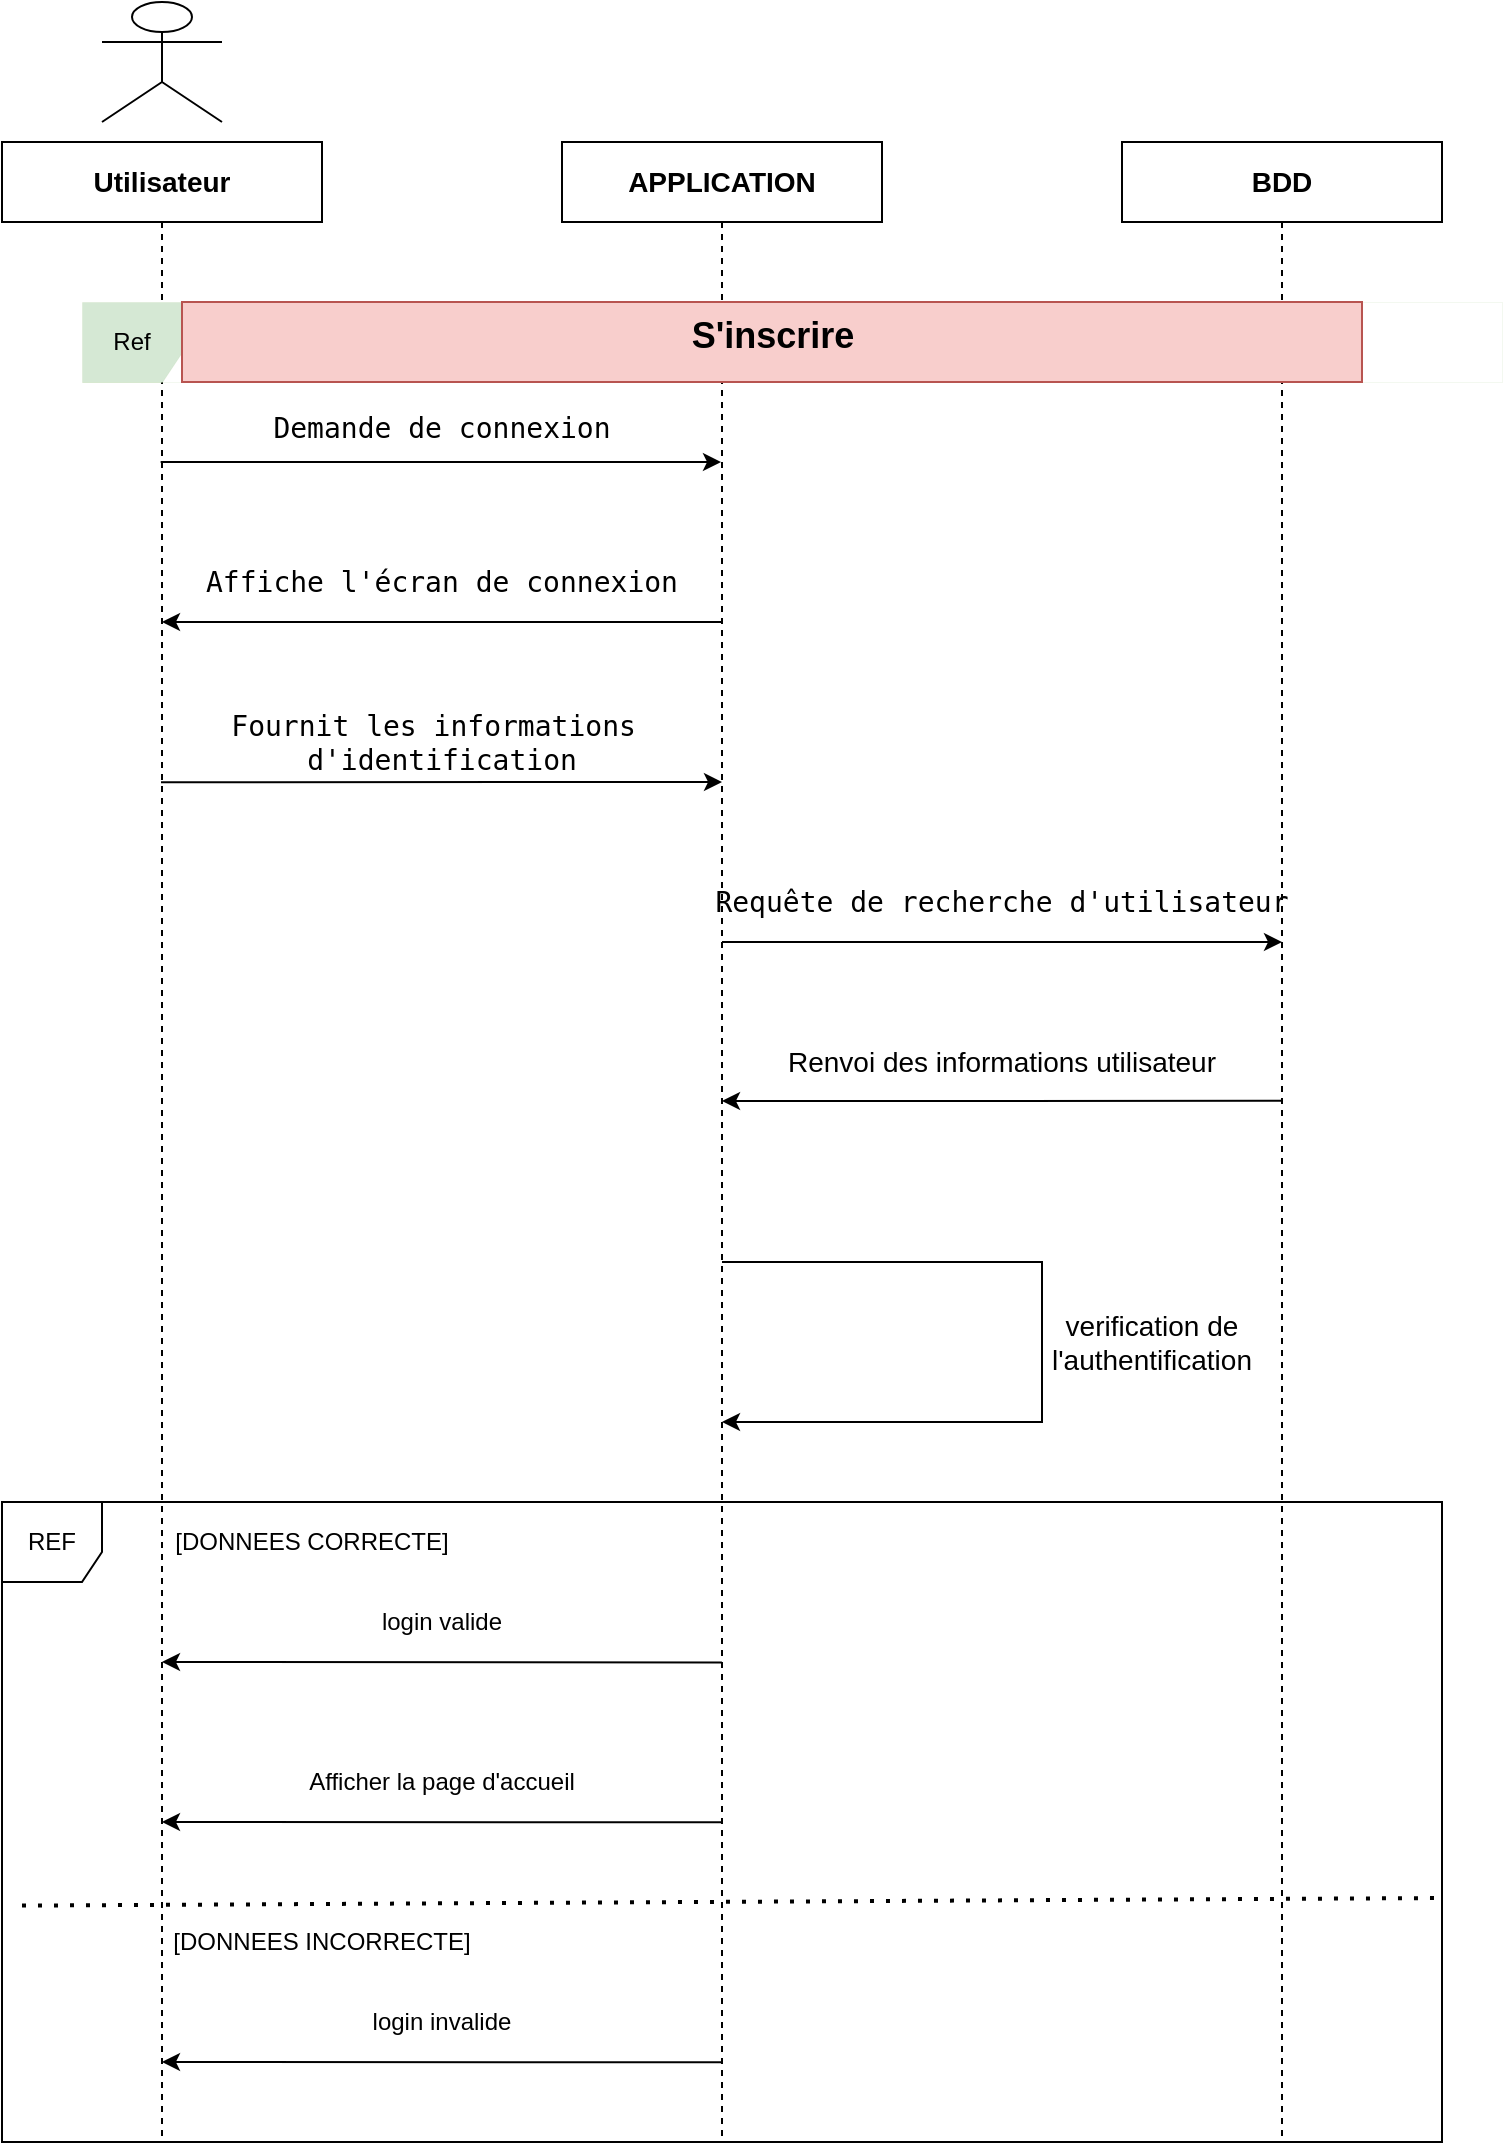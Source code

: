 <mxfile version="24.1.0" type="github">
  <diagram name="Page-1" id="j8Do_PMkOM-cNPbMsA3i">
    <mxGraphModel dx="1664" dy="938" grid="1" gridSize="10" guides="1" tooltips="1" connect="1" arrows="1" fold="1" page="1" pageScale="1" pageWidth="850" pageHeight="1100" math="0" shadow="0">
      <root>
        <mxCell id="0" />
        <mxCell id="1" parent="0" />
        <mxCell id="UNh0rHda73pBtn_PzT1t-31" style="edgeStyle=elbowEdgeStyle;rounded=0;orthogonalLoop=1;jettySize=auto;html=1;elbow=vertical;curved=0;" parent="1" source="UNh0rHda73pBtn_PzT1t-1" edge="1">
          <mxGeometry relative="1" as="geometry">
            <mxPoint x="120" y="929.849" as="targetPoint" />
          </mxGeometry>
        </mxCell>
        <mxCell id="UNh0rHda73pBtn_PzT1t-32" style="edgeStyle=elbowEdgeStyle;rounded=0;orthogonalLoop=1;jettySize=auto;html=1;elbow=vertical;curved=0;" parent="1" edge="1">
          <mxGeometry relative="1" as="geometry">
            <mxPoint x="119.324" y="560.001" as="sourcePoint" />
            <mxPoint x="399.5" y="560.001" as="targetPoint" />
          </mxGeometry>
        </mxCell>
        <mxCell id="UNh0rHda73pBtn_PzT1t-1" value="&lt;font style=&quot;font-size: 14px;&quot;&gt;&lt;b&gt;Utilisateur&lt;/b&gt;&lt;/font&gt;" style="shape=umlLifeline;perimeter=lifelinePerimeter;whiteSpace=wrap;html=1;container=1;dropTarget=0;collapsible=0;recursiveResize=0;outlineConnect=0;portConstraint=eastwest;newEdgeStyle={&quot;edgeStyle&quot;:&quot;elbowEdgeStyle&quot;,&quot;elbow&quot;:&quot;vertical&quot;,&quot;curved&quot;:0,&quot;rounded&quot;:0};size=40;" parent="1" vertex="1">
          <mxGeometry x="40" y="400" width="160" height="1000" as="geometry" />
        </mxCell>
        <mxCell id="UNh0rHda73pBtn_PzT1t-29" style="edgeStyle=elbowEdgeStyle;rounded=0;orthogonalLoop=1;jettySize=auto;html=1;elbow=vertical;curved=0;" parent="1" edge="1">
          <mxGeometry relative="1" as="geometry">
            <mxPoint x="680.18" y="879.412" as="sourcePoint" />
            <mxPoint x="400.004" y="879.412" as="targetPoint" />
          </mxGeometry>
        </mxCell>
        <mxCell id="UNh0rHda73pBtn_PzT1t-2" value="&lt;font style=&quot;font-size: 14px;&quot;&gt;&lt;b&gt;BDD&lt;/b&gt;&lt;/font&gt;" style="shape=umlLifeline;perimeter=lifelinePerimeter;whiteSpace=wrap;html=1;container=1;dropTarget=0;collapsible=0;recursiveResize=0;outlineConnect=0;portConstraint=eastwest;newEdgeStyle={&quot;edgeStyle&quot;:&quot;elbowEdgeStyle&quot;,&quot;elbow&quot;:&quot;vertical&quot;,&quot;curved&quot;:0,&quot;rounded&quot;:0};" parent="1" vertex="1">
          <mxGeometry x="600" y="400" width="160" height="1000" as="geometry" />
        </mxCell>
        <mxCell id="UNh0rHda73pBtn_PzT1t-10" style="edgeStyle=elbowEdgeStyle;rounded=0;orthogonalLoop=1;jettySize=auto;html=1;elbow=vertical;curved=0;" parent="1" edge="1">
          <mxGeometry relative="1" as="geometry">
            <mxPoint x="400" y="640" as="sourcePoint" />
            <mxPoint x="120" y="640" as="targetPoint" />
            <Array as="points">
              <mxPoint x="250.5" y="640" />
              <mxPoint x="270.5" y="630" />
            </Array>
          </mxGeometry>
        </mxCell>
        <mxCell id="UNh0rHda73pBtn_PzT1t-13" style="edgeStyle=elbowEdgeStyle;rounded=0;orthogonalLoop=1;jettySize=auto;html=1;elbow=vertical;curved=0;" parent="1" edge="1">
          <mxGeometry relative="1" as="geometry">
            <mxPoint x="400" y="800" as="sourcePoint" />
            <mxPoint x="680" y="800" as="targetPoint" />
          </mxGeometry>
        </mxCell>
        <mxCell id="UNh0rHda73pBtn_PzT1t-4" value="&lt;font style=&quot;font-size: 14px;&quot;&gt;&lt;b&gt;APPLICATION&lt;/b&gt;&lt;/font&gt;" style="shape=umlLifeline;perimeter=lifelinePerimeter;whiteSpace=wrap;html=1;container=1;dropTarget=0;collapsible=0;recursiveResize=0;outlineConnect=0;portConstraint=eastwest;newEdgeStyle={&quot;edgeStyle&quot;:&quot;elbowEdgeStyle&quot;,&quot;elbow&quot;:&quot;vertical&quot;,&quot;curved&quot;:0,&quot;rounded&quot;:0};size=40;" parent="1" vertex="1">
          <mxGeometry x="320" y="400" width="160" height="1000" as="geometry" />
        </mxCell>
        <mxCell id="UNh0rHda73pBtn_PzT1t-5" value="" style="shape=umlActor;verticalLabelPosition=bottom;verticalAlign=top;html=1;" parent="1" vertex="1">
          <mxGeometry x="90" y="330" width="60" height="60" as="geometry" />
        </mxCell>
        <mxCell id="UNh0rHda73pBtn_PzT1t-11" style="edgeStyle=elbowEdgeStyle;rounded=0;orthogonalLoop=1;jettySize=auto;html=1;elbow=vertical;curved=0;" parent="1" edge="1">
          <mxGeometry relative="1" as="geometry">
            <mxPoint x="119.5" y="720.12" as="sourcePoint" />
            <mxPoint x="400" y="720.12" as="targetPoint" />
          </mxGeometry>
        </mxCell>
        <mxCell id="UNh0rHda73pBtn_PzT1t-14" value="Ref" style="shape=umlFrame;whiteSpace=wrap;html=1;pointerEvents=0;recursiveResize=0;container=1;collapsible=0;width=50;fillColor=#d5e8d4;strokeColor=#82b366;swimlaneFillColor=none;height=40;strokeWidth=0;" parent="1" vertex="1">
          <mxGeometry x="80" y="480" width="710" height="40" as="geometry" />
        </mxCell>
        <mxCell id="UNh0rHda73pBtn_PzT1t-15" value="&lt;div&gt;&lt;span style=&quot;background-color: initial;&quot;&gt;&lt;b&gt;&lt;font style=&quot;font-size: 18px;&quot;&gt;S&#39;inscrire&lt;/font&gt;&lt;/b&gt;&lt;/span&gt;&lt;br&gt;&lt;/div&gt;" style="text;align=center;html=1;fillColor=#f8cecc;strokeColor=#b85450;" parent="UNh0rHda73pBtn_PzT1t-14" vertex="1">
          <mxGeometry width="590" height="40" relative="1" as="geometry">
            <mxPoint x="50" as="offset" />
          </mxGeometry>
        </mxCell>
        <mxCell id="HF9aoYT0FJdv7AObRzdN-2" value="&lt;span style=&quot;font-family: &amp;quot;Söhne Mono&amp;quot;, Monaco, &amp;quot;Andale Mono&amp;quot;, &amp;quot;Ubuntu Mono&amp;quot;, monospace; font-size: 14px; text-align: left; white-space: pre; background-color: rgb(255, 255, 255);&quot;&gt;&lt;font color=&quot;#000000&quot;&gt;Demande de connexion&lt;/font&gt;&lt;/span&gt;" style="text;strokeColor=none;align=center;fillColor=none;html=1;verticalAlign=middle;whiteSpace=wrap;rounded=0;fontColor=#ffffff;" vertex="1" parent="1">
          <mxGeometry x="120" y="520" width="280" height="45" as="geometry" />
        </mxCell>
        <mxCell id="HF9aoYT0FJdv7AObRzdN-3" value="&lt;span style=&quot;font-family: &amp;quot;Söhne Mono&amp;quot;, Monaco, &amp;quot;Andale Mono&amp;quot;, &amp;quot;Ubuntu Mono&amp;quot;, monospace; font-size: 14px; text-align: left; white-space: pre; background-color: rgb(255, 255, 255);&quot;&gt;Affiche l&#39;écran de connexion&lt;/span&gt;" style="text;strokeColor=none;align=center;fillColor=none;html=1;verticalAlign=middle;whiteSpace=wrap;rounded=0;" vertex="1" parent="1">
          <mxGeometry x="120" y="600" width="280" height="40" as="geometry" />
        </mxCell>
        <mxCell id="HF9aoYT0FJdv7AObRzdN-5" value="&lt;font style=&quot;font-size: 14px;&quot;&gt;&lt;span style=&quot;font-family: &amp;quot;Söhne Mono&amp;quot;, Monaco, &amp;quot;Andale Mono&amp;quot;, &amp;quot;Ubuntu Mono&amp;quot;, monospace; text-align: left; white-space: pre;&quot;&gt;Fournit les informations &lt;/span&gt;&lt;/font&gt;&lt;div style=&quot;font-size: 14px;&quot;&gt;&lt;font style=&quot;font-size: 14px;&quot;&gt;&lt;span style=&quot;font-family: &amp;quot;Söhne Mono&amp;quot;, Monaco, &amp;quot;Andale Mono&amp;quot;, &amp;quot;Ubuntu Mono&amp;quot;, monospace; text-align: left; white-space: pre;&quot;&gt;d&lt;/span&gt;&lt;span style=&quot;border: 0px solid rgb(227, 227, 227); box-sizing: border-box; --tw-border-spacing-x: 0; --tw-border-spacing-y: 0; --tw-translate-x: 0; --tw-translate-y: 0; --tw-rotate: 0; --tw-skew-x: 0; --tw-skew-y: 0; --tw-scale-x: 1; --tw-scale-y: 1; --tw-pan-x: ; --tw-pan-y: ; --tw-pinch-zoom: ; --tw-scroll-snap-strictness: proximity; --tw-gradient-from-position: ; --tw-gradient-via-position: ; --tw-gradient-to-position: ; --tw-ordinal: ; --tw-slashed-zero: ; --tw-numeric-figure: ; --tw-numeric-spacing: ; --tw-numeric-fraction: ; --tw-ring-inset: ; --tw-ring-offset-width: 0px; --tw-ring-offset-color: #fff; --tw-ring-color: rgba(69,89,164,.5); --tw-ring-offset-shadow: 0 0 transparent; --tw-ring-shadow: 0 0 transparent; --tw-shadow: 0 0 transparent; --tw-shadow-colored: 0 0 transparent; --tw-blur: ; --tw-brightness: ; --tw-contrast: ; --tw-grayscale: ; --tw-hue-rotate: ; --tw-invert: ; --tw-saturate: ; --tw-sepia: ; --tw-drop-shadow: ; --tw-backdrop-blur: ; --tw-backdrop-brightness: ; --tw-backdrop-contrast: ; --tw-backdrop-grayscale: ; --tw-backdrop-hue-rotate: ; --tw-backdrop-invert: ; --tw-backdrop-opacity: ; --tw-backdrop-saturate: ; --tw-backdrop-sepia: ; font-family: &amp;quot;Söhne Mono&amp;quot;, Monaco, &amp;quot;Andale Mono&amp;quot;, &amp;quot;Ubuntu Mono&amp;quot;, monospace; text-align: left; white-space: pre;&quot; class=&quot;hljs-symbol&quot;&gt;&#39;identification&lt;/span&gt;&lt;/font&gt;&lt;/div&gt;" style="text;strokeColor=none;align=center;fillColor=none;html=1;verticalAlign=middle;whiteSpace=wrap;rounded=0;" vertex="1" parent="1">
          <mxGeometry x="120" y="680" width="280" height="40" as="geometry" />
        </mxCell>
        <mxCell id="HF9aoYT0FJdv7AObRzdN-7" value="&lt;span style=&quot;font-family: &amp;quot;Söhne Mono&amp;quot;, Monaco, &amp;quot;Andale Mono&amp;quot;, &amp;quot;Ubuntu Mono&amp;quot;, monospace; font-size: 14px; text-align: left; white-space: pre;&quot;&gt;Requête de recherche d&lt;/span&gt;&lt;span style=&quot;border: 0px solid rgb(227, 227, 227); box-sizing: border-box; --tw-border-spacing-x: 0; --tw-border-spacing-y: 0; --tw-translate-x: 0; --tw-translate-y: 0; --tw-rotate: 0; --tw-skew-x: 0; --tw-skew-y: 0; --tw-scale-x: 1; --tw-scale-y: 1; --tw-pan-x: ; --tw-pan-y: ; --tw-pinch-zoom: ; --tw-scroll-snap-strictness: proximity; --tw-gradient-from-position: ; --tw-gradient-via-position: ; --tw-gradient-to-position: ; --tw-ordinal: ; --tw-slashed-zero: ; --tw-numeric-figure: ; --tw-numeric-spacing: ; --tw-numeric-fraction: ; --tw-ring-inset: ; --tw-ring-offset-width: 0px; --tw-ring-offset-color: #fff; --tw-ring-color: rgba(69,89,164,.5); --tw-ring-offset-shadow: 0 0 transparent; --tw-ring-shadow: 0 0 transparent; --tw-shadow: 0 0 transparent; --tw-shadow-colored: 0 0 transparent; --tw-blur: ; --tw-brightness: ; --tw-contrast: ; --tw-grayscale: ; --tw-hue-rotate: ; --tw-invert: ; --tw-saturate: ; --tw-sepia: ; --tw-drop-shadow: ; --tw-backdrop-blur: ; --tw-backdrop-brightness: ; --tw-backdrop-contrast: ; --tw-backdrop-grayscale: ; --tw-backdrop-hue-rotate: ; --tw-backdrop-invert: ; --tw-backdrop-opacity: ; --tw-backdrop-saturate: ; --tw-backdrop-sepia: ; font-family: &amp;quot;Söhne Mono&amp;quot;, Monaco, &amp;quot;Andale Mono&amp;quot;, &amp;quot;Ubuntu Mono&amp;quot;, monospace; font-size: 14px; text-align: left; white-space: pre;&quot; class=&quot;hljs-symbol&quot;&gt;&#39;utilisateur&lt;/span&gt;" style="text;strokeColor=none;align=center;fillColor=none;html=1;verticalAlign=middle;whiteSpace=wrap;rounded=0;" vertex="1" parent="1">
          <mxGeometry x="400" y="760" width="280" height="40" as="geometry" />
        </mxCell>
        <mxCell id="HF9aoYT0FJdv7AObRzdN-11" value="&lt;font style=&quot;font-size: 14px;&quot;&gt;Renvoi des informations utilisateur&lt;/font&gt;" style="text;strokeColor=none;align=center;fillColor=none;html=1;verticalAlign=middle;whiteSpace=wrap;rounded=0;" vertex="1" parent="1">
          <mxGeometry x="400" y="840" width="280" height="40" as="geometry" />
        </mxCell>
        <mxCell id="HF9aoYT0FJdv7AObRzdN-13" value="" style="endArrow=classic;html=1;rounded=0;" edge="1" parent="1">
          <mxGeometry width="50" height="50" relative="1" as="geometry">
            <mxPoint x="400.004" y="960" as="sourcePoint" />
            <mxPoint x="400.004" y="1040" as="targetPoint" />
            <Array as="points">
              <mxPoint x="560" y="960" />
              <mxPoint x="560" y="1040" />
            </Array>
          </mxGeometry>
        </mxCell>
        <mxCell id="HF9aoYT0FJdv7AObRzdN-14" value="&lt;font style=&quot;font-size: 14px;&quot;&gt;verification de l&#39;authentification&lt;/font&gt;" style="text;strokeColor=none;align=center;fillColor=none;html=1;verticalAlign=middle;whiteSpace=wrap;rounded=0;" vertex="1" parent="1">
          <mxGeometry x="570" y="960" width="90" height="80" as="geometry" />
        </mxCell>
        <mxCell id="HF9aoYT0FJdv7AObRzdN-17" value="REF" style="shape=umlFrame;whiteSpace=wrap;html=1;pointerEvents=0;recursiveResize=0;container=1;collapsible=0;width=50;height=40;" vertex="1" parent="1">
          <mxGeometry x="40" y="1080" width="720" height="320" as="geometry" />
        </mxCell>
        <mxCell id="HF9aoYT0FJdv7AObRzdN-18" value="[DONNEES CORRECTE]" style="text;strokeColor=none;align=center;fillColor=none;html=1;verticalAlign=middle;whiteSpace=wrap;rounded=0;" vertex="1" parent="HF9aoYT0FJdv7AObRzdN-17">
          <mxGeometry x="80" width="150" height="40" as="geometry" />
        </mxCell>
        <mxCell id="HF9aoYT0FJdv7AObRzdN-19" style="edgeStyle=elbowEdgeStyle;rounded=0;orthogonalLoop=1;jettySize=auto;html=1;elbow=vertical;curved=0;" edge="1" parent="HF9aoYT0FJdv7AObRzdN-17">
          <mxGeometry relative="1" as="geometry">
            <mxPoint x="359.95" y="80.205" as="sourcePoint" />
            <mxPoint x="79.998" y="80.205" as="targetPoint" />
          </mxGeometry>
        </mxCell>
        <mxCell id="HF9aoYT0FJdv7AObRzdN-20" style="edgeStyle=elbowEdgeStyle;rounded=0;orthogonalLoop=1;jettySize=auto;html=1;elbow=vertical;curved=0;" edge="1" parent="HF9aoYT0FJdv7AObRzdN-17">
          <mxGeometry relative="1" as="geometry">
            <mxPoint x="359.95" y="160.105" as="sourcePoint" />
            <mxPoint x="79.998" y="160.105" as="targetPoint" />
          </mxGeometry>
        </mxCell>
        <mxCell id="HF9aoYT0FJdv7AObRzdN-22" value="Afficher la page d&#39;accueil" style="text;strokeColor=none;align=center;fillColor=none;html=1;verticalAlign=middle;whiteSpace=wrap;rounded=0;" vertex="1" parent="HF9aoYT0FJdv7AObRzdN-17">
          <mxGeometry x="80" y="120" width="280" height="40" as="geometry" />
        </mxCell>
        <mxCell id="HF9aoYT0FJdv7AObRzdN-24" value="login valide" style="text;strokeColor=none;align=center;fillColor=none;html=1;verticalAlign=middle;whiteSpace=wrap;rounded=0;" vertex="1" parent="HF9aoYT0FJdv7AObRzdN-17">
          <mxGeometry x="80" y="40" width="280" height="40" as="geometry" />
        </mxCell>
        <mxCell id="HF9aoYT0FJdv7AObRzdN-26" value="[DONNEES INCORRECTE]" style="text;strokeColor=none;align=center;fillColor=none;html=1;verticalAlign=middle;whiteSpace=wrap;rounded=0;" vertex="1" parent="HF9aoYT0FJdv7AObRzdN-17">
          <mxGeometry x="80" y="200" width="160" height="40" as="geometry" />
        </mxCell>
        <mxCell id="HF9aoYT0FJdv7AObRzdN-25" value="" style="endArrow=none;dashed=1;html=1;dashPattern=1 3;strokeWidth=2;rounded=0;exitX=0.001;exitY=0.747;exitDx=0;exitDy=0;exitPerimeter=0;" edge="1" parent="HF9aoYT0FJdv7AObRzdN-17">
          <mxGeometry width="50" height="50" relative="1" as="geometry">
            <mxPoint x="10.0" y="201.8" as="sourcePoint" />
            <mxPoint x="720" y="198" as="targetPoint" />
          </mxGeometry>
        </mxCell>
        <mxCell id="HF9aoYT0FJdv7AObRzdN-27" value="login invalide" style="text;strokeColor=none;align=center;fillColor=none;html=1;verticalAlign=middle;whiteSpace=wrap;rounded=0;" vertex="1" parent="HF9aoYT0FJdv7AObRzdN-17">
          <mxGeometry x="80" y="240" width="280" height="40" as="geometry" />
        </mxCell>
        <mxCell id="HF9aoYT0FJdv7AObRzdN-28" style="edgeStyle=elbowEdgeStyle;rounded=0;orthogonalLoop=1;jettySize=auto;html=1;elbow=vertical;curved=0;" edge="1" parent="HF9aoYT0FJdv7AObRzdN-17">
          <mxGeometry relative="1" as="geometry">
            <mxPoint x="359.95" y="280.105" as="sourcePoint" />
            <mxPoint x="79.998" y="280.105" as="targetPoint" />
          </mxGeometry>
        </mxCell>
      </root>
    </mxGraphModel>
  </diagram>
</mxfile>
